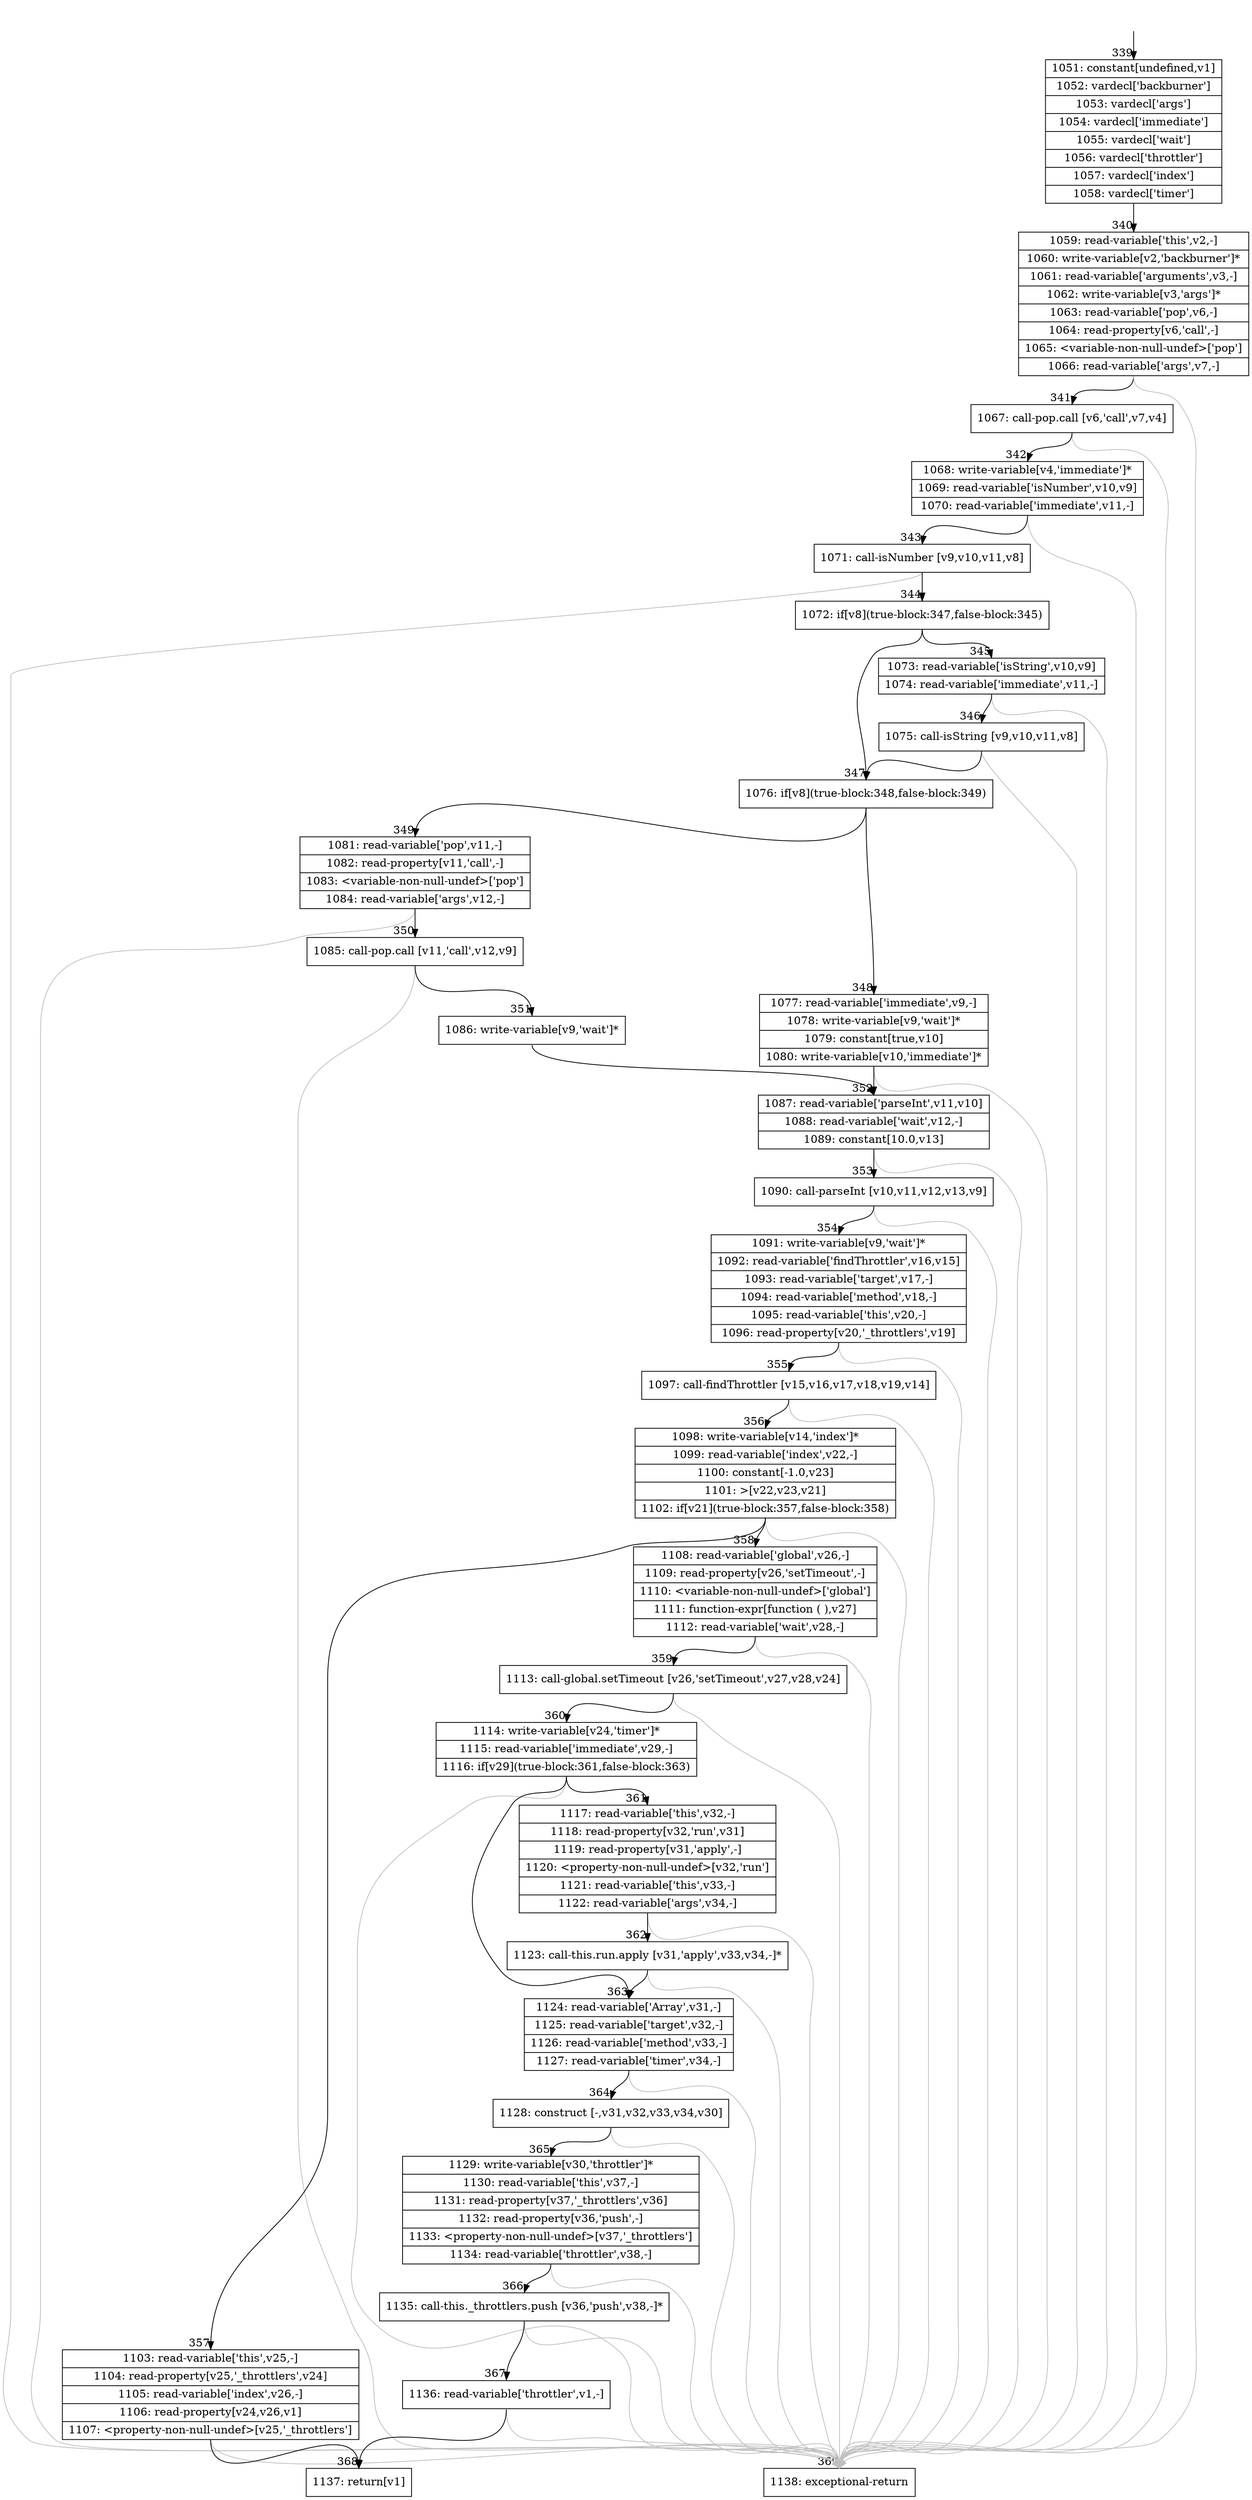 digraph {
rankdir="TD"
BB_entry17[shape=none,label=""];
BB_entry17 -> BB339 [tailport=s, headport=n, headlabel="    339"]
BB339 [shape=record label="{1051: constant[undefined,v1]|1052: vardecl['backburner']|1053: vardecl['args']|1054: vardecl['immediate']|1055: vardecl['wait']|1056: vardecl['throttler']|1057: vardecl['index']|1058: vardecl['timer']}" ] 
BB339 -> BB340 [tailport=s, headport=n, headlabel="      340"]
BB340 [shape=record label="{1059: read-variable['this',v2,-]|1060: write-variable[v2,'backburner']*|1061: read-variable['arguments',v3,-]|1062: write-variable[v3,'args']*|1063: read-variable['pop',v6,-]|1064: read-property[v6,'call',-]|1065: \<variable-non-null-undef\>['pop']|1066: read-variable['args',v7,-]}" ] 
BB340 -> BB341 [tailport=s, headport=n, headlabel="      341"]
BB340 -> BB369 [tailport=s, headport=n, color=gray, headlabel="      369"]
BB341 [shape=record label="{1067: call-pop.call [v6,'call',v7,v4]}" ] 
BB341 -> BB342 [tailport=s, headport=n, headlabel="      342"]
BB341 -> BB369 [tailport=s, headport=n, color=gray]
BB342 [shape=record label="{1068: write-variable[v4,'immediate']*|1069: read-variable['isNumber',v10,v9]|1070: read-variable['immediate',v11,-]}" ] 
BB342 -> BB343 [tailport=s, headport=n, headlabel="      343"]
BB342 -> BB369 [tailport=s, headport=n, color=gray]
BB343 [shape=record label="{1071: call-isNumber [v9,v10,v11,v8]}" ] 
BB343 -> BB344 [tailport=s, headport=n, headlabel="      344"]
BB343 -> BB369 [tailport=s, headport=n, color=gray]
BB344 [shape=record label="{1072: if[v8](true-block:347,false-block:345)}" ] 
BB344 -> BB347 [tailport=s, headport=n, headlabel="      347"]
BB344 -> BB345 [tailport=s, headport=n, headlabel="      345"]
BB345 [shape=record label="{1073: read-variable['isString',v10,v9]|1074: read-variable['immediate',v11,-]}" ] 
BB345 -> BB346 [tailport=s, headport=n, headlabel="      346"]
BB345 -> BB369 [tailport=s, headport=n, color=gray]
BB346 [shape=record label="{1075: call-isString [v9,v10,v11,v8]}" ] 
BB346 -> BB347 [tailport=s, headport=n]
BB346 -> BB369 [tailport=s, headport=n, color=gray]
BB347 [shape=record label="{1076: if[v8](true-block:348,false-block:349)}" ] 
BB347 -> BB348 [tailport=s, headport=n, headlabel="      348"]
BB347 -> BB349 [tailport=s, headport=n, headlabel="      349"]
BB348 [shape=record label="{1077: read-variable['immediate',v9,-]|1078: write-variable[v9,'wait']*|1079: constant[true,v10]|1080: write-variable[v10,'immediate']*}" ] 
BB348 -> BB352 [tailport=s, headport=n, headlabel="      352"]
BB348 -> BB369 [tailport=s, headport=n, color=gray]
BB349 [shape=record label="{1081: read-variable['pop',v11,-]|1082: read-property[v11,'call',-]|1083: \<variable-non-null-undef\>['pop']|1084: read-variable['args',v12,-]}" ] 
BB349 -> BB350 [tailport=s, headport=n, headlabel="      350"]
BB349 -> BB369 [tailport=s, headport=n, color=gray]
BB350 [shape=record label="{1085: call-pop.call [v11,'call',v12,v9]}" ] 
BB350 -> BB351 [tailport=s, headport=n, headlabel="      351"]
BB350 -> BB369 [tailport=s, headport=n, color=gray]
BB351 [shape=record label="{1086: write-variable[v9,'wait']*}" ] 
BB351 -> BB352 [tailport=s, headport=n]
BB352 [shape=record label="{1087: read-variable['parseInt',v11,v10]|1088: read-variable['wait',v12,-]|1089: constant[10.0,v13]}" ] 
BB352 -> BB353 [tailport=s, headport=n, headlabel="      353"]
BB352 -> BB369 [tailport=s, headport=n, color=gray]
BB353 [shape=record label="{1090: call-parseInt [v10,v11,v12,v13,v9]}" ] 
BB353 -> BB354 [tailport=s, headport=n, headlabel="      354"]
BB353 -> BB369 [tailport=s, headport=n, color=gray]
BB354 [shape=record label="{1091: write-variable[v9,'wait']*|1092: read-variable['findThrottler',v16,v15]|1093: read-variable['target',v17,-]|1094: read-variable['method',v18,-]|1095: read-variable['this',v20,-]|1096: read-property[v20,'_throttlers',v19]}" ] 
BB354 -> BB355 [tailport=s, headport=n, headlabel="      355"]
BB354 -> BB369 [tailport=s, headport=n, color=gray]
BB355 [shape=record label="{1097: call-findThrottler [v15,v16,v17,v18,v19,v14]}" ] 
BB355 -> BB356 [tailport=s, headport=n, headlabel="      356"]
BB355 -> BB369 [tailport=s, headport=n, color=gray]
BB356 [shape=record label="{1098: write-variable[v14,'index']*|1099: read-variable['index',v22,-]|1100: constant[-1.0,v23]|1101: \>[v22,v23,v21]|1102: if[v21](true-block:357,false-block:358)}" ] 
BB356 -> BB357 [tailport=s, headport=n, headlabel="      357"]
BB356 -> BB358 [tailport=s, headport=n, headlabel="      358"]
BB356 -> BB369 [tailport=s, headport=n, color=gray]
BB357 [shape=record label="{1103: read-variable['this',v25,-]|1104: read-property[v25,'_throttlers',v24]|1105: read-variable['index',v26,-]|1106: read-property[v24,v26,v1]|1107: \<property-non-null-undef\>[v25,'_throttlers']}" ] 
BB357 -> BB368 [tailport=s, headport=n, headlabel="      368"]
BB357 -> BB369 [tailport=s, headport=n, color=gray]
BB358 [shape=record label="{1108: read-variable['global',v26,-]|1109: read-property[v26,'setTimeout',-]|1110: \<variable-non-null-undef\>['global']|1111: function-expr[function ( ),v27]|1112: read-variable['wait',v28,-]}" ] 
BB358 -> BB359 [tailport=s, headport=n, headlabel="      359"]
BB358 -> BB369 [tailport=s, headport=n, color=gray]
BB359 [shape=record label="{1113: call-global.setTimeout [v26,'setTimeout',v27,v28,v24]}" ] 
BB359 -> BB360 [tailport=s, headport=n, headlabel="      360"]
BB359 -> BB369 [tailport=s, headport=n, color=gray]
BB360 [shape=record label="{1114: write-variable[v24,'timer']*|1115: read-variable['immediate',v29,-]|1116: if[v29](true-block:361,false-block:363)}" ] 
BB360 -> BB361 [tailport=s, headport=n, headlabel="      361"]
BB360 -> BB363 [tailport=s, headport=n, headlabel="      363"]
BB360 -> BB369 [tailport=s, headport=n, color=gray]
BB361 [shape=record label="{1117: read-variable['this',v32,-]|1118: read-property[v32,'run',v31]|1119: read-property[v31,'apply',-]|1120: \<property-non-null-undef\>[v32,'run']|1121: read-variable['this',v33,-]|1122: read-variable['args',v34,-]}" ] 
BB361 -> BB362 [tailport=s, headport=n, headlabel="      362"]
BB361 -> BB369 [tailport=s, headport=n, color=gray]
BB362 [shape=record label="{1123: call-this.run.apply [v31,'apply',v33,v34,-]*}" ] 
BB362 -> BB363 [tailport=s, headport=n]
BB362 -> BB369 [tailport=s, headport=n, color=gray]
BB363 [shape=record label="{1124: read-variable['Array',v31,-]|1125: read-variable['target',v32,-]|1126: read-variable['method',v33,-]|1127: read-variable['timer',v34,-]}" ] 
BB363 -> BB364 [tailport=s, headport=n, headlabel="      364"]
BB363 -> BB369 [tailport=s, headport=n, color=gray]
BB364 [shape=record label="{1128: construct [-,v31,v32,v33,v34,v30]}" ] 
BB364 -> BB365 [tailport=s, headport=n, headlabel="      365"]
BB364 -> BB369 [tailport=s, headport=n, color=gray]
BB365 [shape=record label="{1129: write-variable[v30,'throttler']*|1130: read-variable['this',v37,-]|1131: read-property[v37,'_throttlers',v36]|1132: read-property[v36,'push',-]|1133: \<property-non-null-undef\>[v37,'_throttlers']|1134: read-variable['throttler',v38,-]}" ] 
BB365 -> BB366 [tailport=s, headport=n, headlabel="      366"]
BB365 -> BB369 [tailport=s, headport=n, color=gray]
BB366 [shape=record label="{1135: call-this._throttlers.push [v36,'push',v38,-]*}" ] 
BB366 -> BB367 [tailport=s, headport=n, headlabel="      367"]
BB366 -> BB369 [tailport=s, headport=n, color=gray]
BB367 [shape=record label="{1136: read-variable['throttler',v1,-]}" ] 
BB367 -> BB368 [tailport=s, headport=n]
BB367 -> BB369 [tailport=s, headport=n, color=gray]
BB368 [shape=record label="{1137: return[v1]}" ] 
BB369 [shape=record label="{1138: exceptional-return}" ] 
//#$~ 403
}

